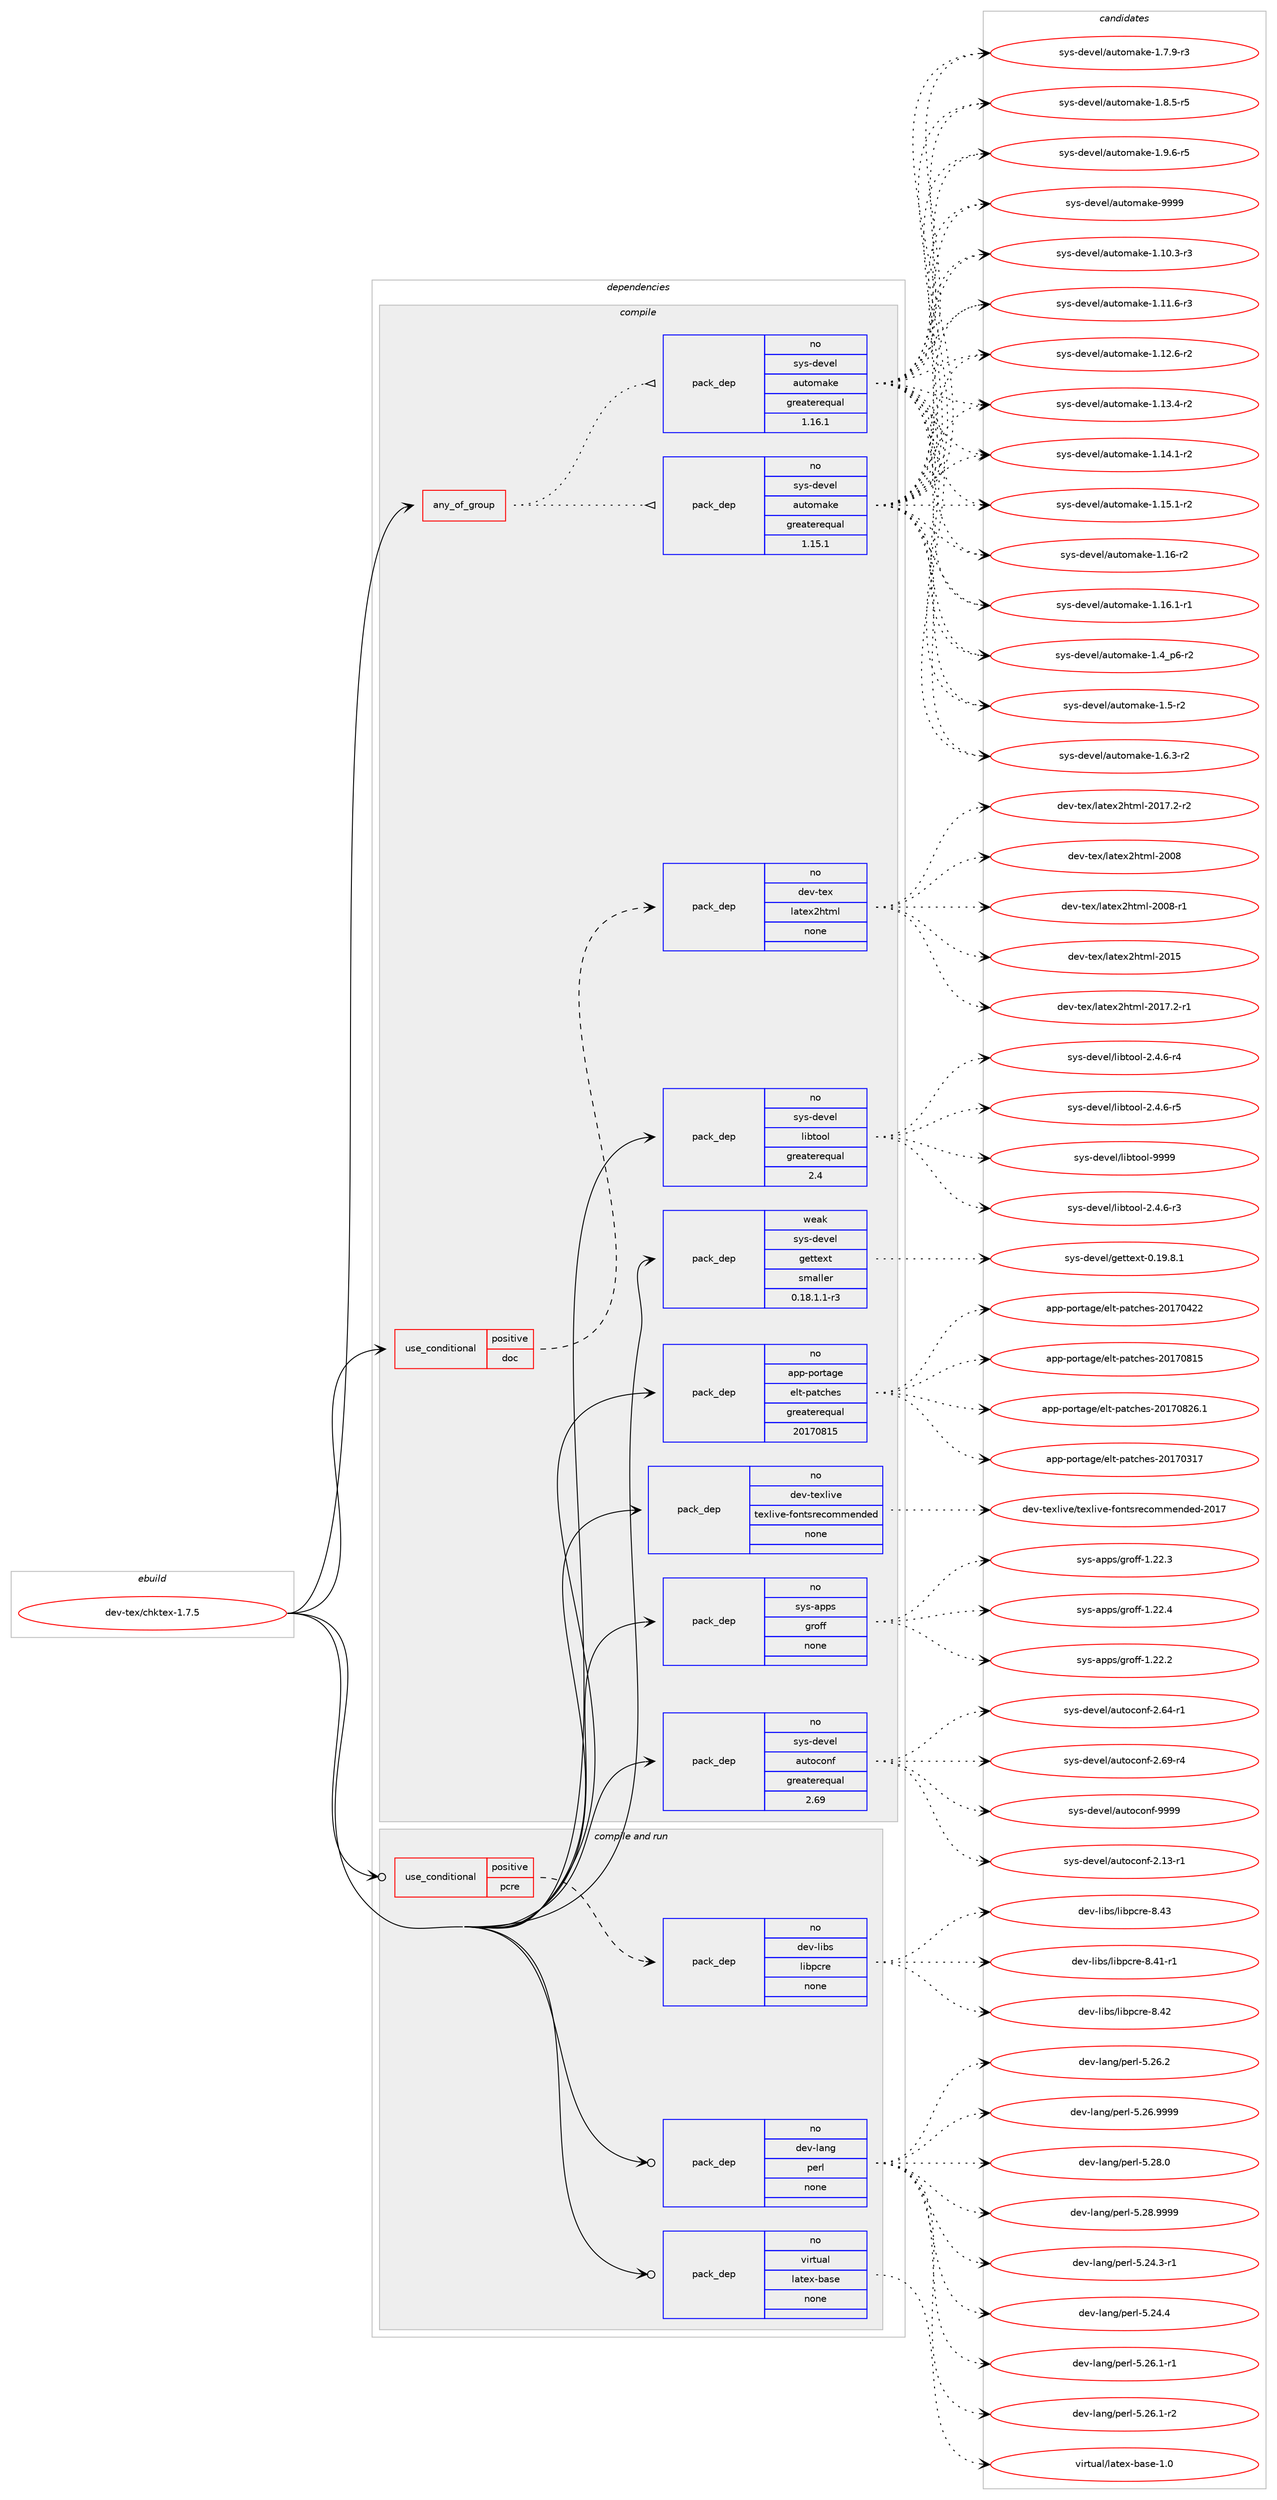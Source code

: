 digraph prolog {

# *************
# Graph options
# *************

newrank=true;
concentrate=true;
compound=true;
graph [rankdir=LR,fontname=Helvetica,fontsize=10,ranksep=1.5];#, ranksep=2.5, nodesep=0.2];
edge  [arrowhead=vee];
node  [fontname=Helvetica,fontsize=10];

# **********
# The ebuild
# **********

subgraph cluster_leftcol {
color=gray;
rank=same;
label=<<i>ebuild</i>>;
id [label="dev-tex/chktex-1.7.5", color=red, width=4, href="../dev-tex/chktex-1.7.5.svg"];
}

# ****************
# The dependencies
# ****************

subgraph cluster_midcol {
color=gray;
label=<<i>dependencies</i>>;
subgraph cluster_compile {
fillcolor="#eeeeee";
style=filled;
label=<<i>compile</i>>;
subgraph any22984 {
dependency1539447 [label=<<TABLE BORDER="0" CELLBORDER="1" CELLSPACING="0" CELLPADDING="4"><TR><TD CELLPADDING="10">any_of_group</TD></TR></TABLE>>, shape=none, color=red];subgraph pack1092878 {
dependency1539448 [label=<<TABLE BORDER="0" CELLBORDER="1" CELLSPACING="0" CELLPADDING="4" WIDTH="220"><TR><TD ROWSPAN="6" CELLPADDING="30">pack_dep</TD></TR><TR><TD WIDTH="110">no</TD></TR><TR><TD>sys-devel</TD></TR><TR><TD>automake</TD></TR><TR><TD>greaterequal</TD></TR><TR><TD>1.16.1</TD></TR></TABLE>>, shape=none, color=blue];
}
dependency1539447:e -> dependency1539448:w [weight=20,style="dotted",arrowhead="oinv"];
subgraph pack1092879 {
dependency1539449 [label=<<TABLE BORDER="0" CELLBORDER="1" CELLSPACING="0" CELLPADDING="4" WIDTH="220"><TR><TD ROWSPAN="6" CELLPADDING="30">pack_dep</TD></TR><TR><TD WIDTH="110">no</TD></TR><TR><TD>sys-devel</TD></TR><TR><TD>automake</TD></TR><TR><TD>greaterequal</TD></TR><TR><TD>1.15.1</TD></TR></TABLE>>, shape=none, color=blue];
}
dependency1539447:e -> dependency1539449:w [weight=20,style="dotted",arrowhead="oinv"];
}
id:e -> dependency1539447:w [weight=20,style="solid",arrowhead="vee"];
subgraph cond422996 {
dependency1539450 [label=<<TABLE BORDER="0" CELLBORDER="1" CELLSPACING="0" CELLPADDING="4"><TR><TD ROWSPAN="3" CELLPADDING="10">use_conditional</TD></TR><TR><TD>positive</TD></TR><TR><TD>doc</TD></TR></TABLE>>, shape=none, color=red];
subgraph pack1092880 {
dependency1539451 [label=<<TABLE BORDER="0" CELLBORDER="1" CELLSPACING="0" CELLPADDING="4" WIDTH="220"><TR><TD ROWSPAN="6" CELLPADDING="30">pack_dep</TD></TR><TR><TD WIDTH="110">no</TD></TR><TR><TD>dev-tex</TD></TR><TR><TD>latex2html</TD></TR><TR><TD>none</TD></TR><TR><TD></TD></TR></TABLE>>, shape=none, color=blue];
}
dependency1539450:e -> dependency1539451:w [weight=20,style="dashed",arrowhead="vee"];
}
id:e -> dependency1539450:w [weight=20,style="solid",arrowhead="vee"];
subgraph pack1092881 {
dependency1539452 [label=<<TABLE BORDER="0" CELLBORDER="1" CELLSPACING="0" CELLPADDING="4" WIDTH="220"><TR><TD ROWSPAN="6" CELLPADDING="30">pack_dep</TD></TR><TR><TD WIDTH="110">no</TD></TR><TR><TD>app-portage</TD></TR><TR><TD>elt-patches</TD></TR><TR><TD>greaterequal</TD></TR><TR><TD>20170815</TD></TR></TABLE>>, shape=none, color=blue];
}
id:e -> dependency1539452:w [weight=20,style="solid",arrowhead="vee"];
subgraph pack1092882 {
dependency1539453 [label=<<TABLE BORDER="0" CELLBORDER="1" CELLSPACING="0" CELLPADDING="4" WIDTH="220"><TR><TD ROWSPAN="6" CELLPADDING="30">pack_dep</TD></TR><TR><TD WIDTH="110">no</TD></TR><TR><TD>dev-texlive</TD></TR><TR><TD>texlive-fontsrecommended</TD></TR><TR><TD>none</TD></TR><TR><TD></TD></TR></TABLE>>, shape=none, color=blue];
}
id:e -> dependency1539453:w [weight=20,style="solid",arrowhead="vee"];
subgraph pack1092883 {
dependency1539454 [label=<<TABLE BORDER="0" CELLBORDER="1" CELLSPACING="0" CELLPADDING="4" WIDTH="220"><TR><TD ROWSPAN="6" CELLPADDING="30">pack_dep</TD></TR><TR><TD WIDTH="110">no</TD></TR><TR><TD>sys-apps</TD></TR><TR><TD>groff</TD></TR><TR><TD>none</TD></TR><TR><TD></TD></TR></TABLE>>, shape=none, color=blue];
}
id:e -> dependency1539454:w [weight=20,style="solid",arrowhead="vee"];
subgraph pack1092884 {
dependency1539455 [label=<<TABLE BORDER="0" CELLBORDER="1" CELLSPACING="0" CELLPADDING="4" WIDTH="220"><TR><TD ROWSPAN="6" CELLPADDING="30">pack_dep</TD></TR><TR><TD WIDTH="110">no</TD></TR><TR><TD>sys-devel</TD></TR><TR><TD>autoconf</TD></TR><TR><TD>greaterequal</TD></TR><TR><TD>2.69</TD></TR></TABLE>>, shape=none, color=blue];
}
id:e -> dependency1539455:w [weight=20,style="solid",arrowhead="vee"];
subgraph pack1092885 {
dependency1539456 [label=<<TABLE BORDER="0" CELLBORDER="1" CELLSPACING="0" CELLPADDING="4" WIDTH="220"><TR><TD ROWSPAN="6" CELLPADDING="30">pack_dep</TD></TR><TR><TD WIDTH="110">no</TD></TR><TR><TD>sys-devel</TD></TR><TR><TD>libtool</TD></TR><TR><TD>greaterequal</TD></TR><TR><TD>2.4</TD></TR></TABLE>>, shape=none, color=blue];
}
id:e -> dependency1539456:w [weight=20,style="solid",arrowhead="vee"];
subgraph pack1092886 {
dependency1539457 [label=<<TABLE BORDER="0" CELLBORDER="1" CELLSPACING="0" CELLPADDING="4" WIDTH="220"><TR><TD ROWSPAN="6" CELLPADDING="30">pack_dep</TD></TR><TR><TD WIDTH="110">weak</TD></TR><TR><TD>sys-devel</TD></TR><TR><TD>gettext</TD></TR><TR><TD>smaller</TD></TR><TR><TD>0.18.1.1-r3</TD></TR></TABLE>>, shape=none, color=blue];
}
id:e -> dependency1539457:w [weight=20,style="solid",arrowhead="vee"];
}
subgraph cluster_compileandrun {
fillcolor="#eeeeee";
style=filled;
label=<<i>compile and run</i>>;
subgraph cond422997 {
dependency1539458 [label=<<TABLE BORDER="0" CELLBORDER="1" CELLSPACING="0" CELLPADDING="4"><TR><TD ROWSPAN="3" CELLPADDING="10">use_conditional</TD></TR><TR><TD>positive</TD></TR><TR><TD>pcre</TD></TR></TABLE>>, shape=none, color=red];
subgraph pack1092887 {
dependency1539459 [label=<<TABLE BORDER="0" CELLBORDER="1" CELLSPACING="0" CELLPADDING="4" WIDTH="220"><TR><TD ROWSPAN="6" CELLPADDING="30">pack_dep</TD></TR><TR><TD WIDTH="110">no</TD></TR><TR><TD>dev-libs</TD></TR><TR><TD>libpcre</TD></TR><TR><TD>none</TD></TR><TR><TD></TD></TR></TABLE>>, shape=none, color=blue];
}
dependency1539458:e -> dependency1539459:w [weight=20,style="dashed",arrowhead="vee"];
}
id:e -> dependency1539458:w [weight=20,style="solid",arrowhead="odotvee"];
subgraph pack1092888 {
dependency1539460 [label=<<TABLE BORDER="0" CELLBORDER="1" CELLSPACING="0" CELLPADDING="4" WIDTH="220"><TR><TD ROWSPAN="6" CELLPADDING="30">pack_dep</TD></TR><TR><TD WIDTH="110">no</TD></TR><TR><TD>dev-lang</TD></TR><TR><TD>perl</TD></TR><TR><TD>none</TD></TR><TR><TD></TD></TR></TABLE>>, shape=none, color=blue];
}
id:e -> dependency1539460:w [weight=20,style="solid",arrowhead="odotvee"];
subgraph pack1092889 {
dependency1539461 [label=<<TABLE BORDER="0" CELLBORDER="1" CELLSPACING="0" CELLPADDING="4" WIDTH="220"><TR><TD ROWSPAN="6" CELLPADDING="30">pack_dep</TD></TR><TR><TD WIDTH="110">no</TD></TR><TR><TD>virtual</TD></TR><TR><TD>latex-base</TD></TR><TR><TD>none</TD></TR><TR><TD></TD></TR></TABLE>>, shape=none, color=blue];
}
id:e -> dependency1539461:w [weight=20,style="solid",arrowhead="odotvee"];
}
subgraph cluster_run {
fillcolor="#eeeeee";
style=filled;
label=<<i>run</i>>;
}
}

# **************
# The candidates
# **************

subgraph cluster_choices {
rank=same;
color=gray;
label=<<i>candidates</i>>;

subgraph choice1092878 {
color=black;
nodesep=1;
choice11512111545100101118101108479711711611110997107101454946494846514511451 [label="sys-devel/automake-1.10.3-r3", color=red, width=4,href="../sys-devel/automake-1.10.3-r3.svg"];
choice11512111545100101118101108479711711611110997107101454946494946544511451 [label="sys-devel/automake-1.11.6-r3", color=red, width=4,href="../sys-devel/automake-1.11.6-r3.svg"];
choice11512111545100101118101108479711711611110997107101454946495046544511450 [label="sys-devel/automake-1.12.6-r2", color=red, width=4,href="../sys-devel/automake-1.12.6-r2.svg"];
choice11512111545100101118101108479711711611110997107101454946495146524511450 [label="sys-devel/automake-1.13.4-r2", color=red, width=4,href="../sys-devel/automake-1.13.4-r2.svg"];
choice11512111545100101118101108479711711611110997107101454946495246494511450 [label="sys-devel/automake-1.14.1-r2", color=red, width=4,href="../sys-devel/automake-1.14.1-r2.svg"];
choice11512111545100101118101108479711711611110997107101454946495346494511450 [label="sys-devel/automake-1.15.1-r2", color=red, width=4,href="../sys-devel/automake-1.15.1-r2.svg"];
choice1151211154510010111810110847971171161111099710710145494649544511450 [label="sys-devel/automake-1.16-r2", color=red, width=4,href="../sys-devel/automake-1.16-r2.svg"];
choice11512111545100101118101108479711711611110997107101454946495446494511449 [label="sys-devel/automake-1.16.1-r1", color=red, width=4,href="../sys-devel/automake-1.16.1-r1.svg"];
choice115121115451001011181011084797117116111109971071014549465295112544511450 [label="sys-devel/automake-1.4_p6-r2", color=red, width=4,href="../sys-devel/automake-1.4_p6-r2.svg"];
choice11512111545100101118101108479711711611110997107101454946534511450 [label="sys-devel/automake-1.5-r2", color=red, width=4,href="../sys-devel/automake-1.5-r2.svg"];
choice115121115451001011181011084797117116111109971071014549465446514511450 [label="sys-devel/automake-1.6.3-r2", color=red, width=4,href="../sys-devel/automake-1.6.3-r2.svg"];
choice115121115451001011181011084797117116111109971071014549465546574511451 [label="sys-devel/automake-1.7.9-r3", color=red, width=4,href="../sys-devel/automake-1.7.9-r3.svg"];
choice115121115451001011181011084797117116111109971071014549465646534511453 [label="sys-devel/automake-1.8.5-r5", color=red, width=4,href="../sys-devel/automake-1.8.5-r5.svg"];
choice115121115451001011181011084797117116111109971071014549465746544511453 [label="sys-devel/automake-1.9.6-r5", color=red, width=4,href="../sys-devel/automake-1.9.6-r5.svg"];
choice115121115451001011181011084797117116111109971071014557575757 [label="sys-devel/automake-9999", color=red, width=4,href="../sys-devel/automake-9999.svg"];
dependency1539448:e -> choice11512111545100101118101108479711711611110997107101454946494846514511451:w [style=dotted,weight="100"];
dependency1539448:e -> choice11512111545100101118101108479711711611110997107101454946494946544511451:w [style=dotted,weight="100"];
dependency1539448:e -> choice11512111545100101118101108479711711611110997107101454946495046544511450:w [style=dotted,weight="100"];
dependency1539448:e -> choice11512111545100101118101108479711711611110997107101454946495146524511450:w [style=dotted,weight="100"];
dependency1539448:e -> choice11512111545100101118101108479711711611110997107101454946495246494511450:w [style=dotted,weight="100"];
dependency1539448:e -> choice11512111545100101118101108479711711611110997107101454946495346494511450:w [style=dotted,weight="100"];
dependency1539448:e -> choice1151211154510010111810110847971171161111099710710145494649544511450:w [style=dotted,weight="100"];
dependency1539448:e -> choice11512111545100101118101108479711711611110997107101454946495446494511449:w [style=dotted,weight="100"];
dependency1539448:e -> choice115121115451001011181011084797117116111109971071014549465295112544511450:w [style=dotted,weight="100"];
dependency1539448:e -> choice11512111545100101118101108479711711611110997107101454946534511450:w [style=dotted,weight="100"];
dependency1539448:e -> choice115121115451001011181011084797117116111109971071014549465446514511450:w [style=dotted,weight="100"];
dependency1539448:e -> choice115121115451001011181011084797117116111109971071014549465546574511451:w [style=dotted,weight="100"];
dependency1539448:e -> choice115121115451001011181011084797117116111109971071014549465646534511453:w [style=dotted,weight="100"];
dependency1539448:e -> choice115121115451001011181011084797117116111109971071014549465746544511453:w [style=dotted,weight="100"];
dependency1539448:e -> choice115121115451001011181011084797117116111109971071014557575757:w [style=dotted,weight="100"];
}
subgraph choice1092879 {
color=black;
nodesep=1;
choice11512111545100101118101108479711711611110997107101454946494846514511451 [label="sys-devel/automake-1.10.3-r3", color=red, width=4,href="../sys-devel/automake-1.10.3-r3.svg"];
choice11512111545100101118101108479711711611110997107101454946494946544511451 [label="sys-devel/automake-1.11.6-r3", color=red, width=4,href="../sys-devel/automake-1.11.6-r3.svg"];
choice11512111545100101118101108479711711611110997107101454946495046544511450 [label="sys-devel/automake-1.12.6-r2", color=red, width=4,href="../sys-devel/automake-1.12.6-r2.svg"];
choice11512111545100101118101108479711711611110997107101454946495146524511450 [label="sys-devel/automake-1.13.4-r2", color=red, width=4,href="../sys-devel/automake-1.13.4-r2.svg"];
choice11512111545100101118101108479711711611110997107101454946495246494511450 [label="sys-devel/automake-1.14.1-r2", color=red, width=4,href="../sys-devel/automake-1.14.1-r2.svg"];
choice11512111545100101118101108479711711611110997107101454946495346494511450 [label="sys-devel/automake-1.15.1-r2", color=red, width=4,href="../sys-devel/automake-1.15.1-r2.svg"];
choice1151211154510010111810110847971171161111099710710145494649544511450 [label="sys-devel/automake-1.16-r2", color=red, width=4,href="../sys-devel/automake-1.16-r2.svg"];
choice11512111545100101118101108479711711611110997107101454946495446494511449 [label="sys-devel/automake-1.16.1-r1", color=red, width=4,href="../sys-devel/automake-1.16.1-r1.svg"];
choice115121115451001011181011084797117116111109971071014549465295112544511450 [label="sys-devel/automake-1.4_p6-r2", color=red, width=4,href="../sys-devel/automake-1.4_p6-r2.svg"];
choice11512111545100101118101108479711711611110997107101454946534511450 [label="sys-devel/automake-1.5-r2", color=red, width=4,href="../sys-devel/automake-1.5-r2.svg"];
choice115121115451001011181011084797117116111109971071014549465446514511450 [label="sys-devel/automake-1.6.3-r2", color=red, width=4,href="../sys-devel/automake-1.6.3-r2.svg"];
choice115121115451001011181011084797117116111109971071014549465546574511451 [label="sys-devel/automake-1.7.9-r3", color=red, width=4,href="../sys-devel/automake-1.7.9-r3.svg"];
choice115121115451001011181011084797117116111109971071014549465646534511453 [label="sys-devel/automake-1.8.5-r5", color=red, width=4,href="../sys-devel/automake-1.8.5-r5.svg"];
choice115121115451001011181011084797117116111109971071014549465746544511453 [label="sys-devel/automake-1.9.6-r5", color=red, width=4,href="../sys-devel/automake-1.9.6-r5.svg"];
choice115121115451001011181011084797117116111109971071014557575757 [label="sys-devel/automake-9999", color=red, width=4,href="../sys-devel/automake-9999.svg"];
dependency1539449:e -> choice11512111545100101118101108479711711611110997107101454946494846514511451:w [style=dotted,weight="100"];
dependency1539449:e -> choice11512111545100101118101108479711711611110997107101454946494946544511451:w [style=dotted,weight="100"];
dependency1539449:e -> choice11512111545100101118101108479711711611110997107101454946495046544511450:w [style=dotted,weight="100"];
dependency1539449:e -> choice11512111545100101118101108479711711611110997107101454946495146524511450:w [style=dotted,weight="100"];
dependency1539449:e -> choice11512111545100101118101108479711711611110997107101454946495246494511450:w [style=dotted,weight="100"];
dependency1539449:e -> choice11512111545100101118101108479711711611110997107101454946495346494511450:w [style=dotted,weight="100"];
dependency1539449:e -> choice1151211154510010111810110847971171161111099710710145494649544511450:w [style=dotted,weight="100"];
dependency1539449:e -> choice11512111545100101118101108479711711611110997107101454946495446494511449:w [style=dotted,weight="100"];
dependency1539449:e -> choice115121115451001011181011084797117116111109971071014549465295112544511450:w [style=dotted,weight="100"];
dependency1539449:e -> choice11512111545100101118101108479711711611110997107101454946534511450:w [style=dotted,weight="100"];
dependency1539449:e -> choice115121115451001011181011084797117116111109971071014549465446514511450:w [style=dotted,weight="100"];
dependency1539449:e -> choice115121115451001011181011084797117116111109971071014549465546574511451:w [style=dotted,weight="100"];
dependency1539449:e -> choice115121115451001011181011084797117116111109971071014549465646534511453:w [style=dotted,weight="100"];
dependency1539449:e -> choice115121115451001011181011084797117116111109971071014549465746544511453:w [style=dotted,weight="100"];
dependency1539449:e -> choice115121115451001011181011084797117116111109971071014557575757:w [style=dotted,weight="100"];
}
subgraph choice1092880 {
color=black;
nodesep=1;
choice100101118451161011204710897116101120501041161091084550484856 [label="dev-tex/latex2html-2008", color=red, width=4,href="../dev-tex/latex2html-2008.svg"];
choice1001011184511610112047108971161011205010411610910845504848564511449 [label="dev-tex/latex2html-2008-r1", color=red, width=4,href="../dev-tex/latex2html-2008-r1.svg"];
choice100101118451161011204710897116101120501041161091084550484953 [label="dev-tex/latex2html-2015", color=red, width=4,href="../dev-tex/latex2html-2015.svg"];
choice10010111845116101120471089711610112050104116109108455048495546504511449 [label="dev-tex/latex2html-2017.2-r1", color=red, width=4,href="../dev-tex/latex2html-2017.2-r1.svg"];
choice10010111845116101120471089711610112050104116109108455048495546504511450 [label="dev-tex/latex2html-2017.2-r2", color=red, width=4,href="../dev-tex/latex2html-2017.2-r2.svg"];
dependency1539451:e -> choice100101118451161011204710897116101120501041161091084550484856:w [style=dotted,weight="100"];
dependency1539451:e -> choice1001011184511610112047108971161011205010411610910845504848564511449:w [style=dotted,weight="100"];
dependency1539451:e -> choice100101118451161011204710897116101120501041161091084550484953:w [style=dotted,weight="100"];
dependency1539451:e -> choice10010111845116101120471089711610112050104116109108455048495546504511449:w [style=dotted,weight="100"];
dependency1539451:e -> choice10010111845116101120471089711610112050104116109108455048495546504511450:w [style=dotted,weight="100"];
}
subgraph choice1092881 {
color=black;
nodesep=1;
choice97112112451121111141169710310147101108116451129711699104101115455048495548514955 [label="app-portage/elt-patches-20170317", color=red, width=4,href="../app-portage/elt-patches-20170317.svg"];
choice97112112451121111141169710310147101108116451129711699104101115455048495548525050 [label="app-portage/elt-patches-20170422", color=red, width=4,href="../app-portage/elt-patches-20170422.svg"];
choice97112112451121111141169710310147101108116451129711699104101115455048495548564953 [label="app-portage/elt-patches-20170815", color=red, width=4,href="../app-portage/elt-patches-20170815.svg"];
choice971121124511211111411697103101471011081164511297116991041011154550484955485650544649 [label="app-portage/elt-patches-20170826.1", color=red, width=4,href="../app-portage/elt-patches-20170826.1.svg"];
dependency1539452:e -> choice97112112451121111141169710310147101108116451129711699104101115455048495548514955:w [style=dotted,weight="100"];
dependency1539452:e -> choice97112112451121111141169710310147101108116451129711699104101115455048495548525050:w [style=dotted,weight="100"];
dependency1539452:e -> choice97112112451121111141169710310147101108116451129711699104101115455048495548564953:w [style=dotted,weight="100"];
dependency1539452:e -> choice971121124511211111411697103101471011081164511297116991041011154550484955485650544649:w [style=dotted,weight="100"];
}
subgraph choice1092882 {
color=black;
nodesep=1;
choice100101118451161011201081051181014711610112010810511810145102111110116115114101991111091091011101001011004550484955 [label="dev-texlive/texlive-fontsrecommended-2017", color=red, width=4,href="../dev-texlive/texlive-fontsrecommended-2017.svg"];
dependency1539453:e -> choice100101118451161011201081051181014711610112010810511810145102111110116115114101991111091091011101001011004550484955:w [style=dotted,weight="100"];
}
subgraph choice1092883 {
color=black;
nodesep=1;
choice11512111545971121121154710311411110210245494650504650 [label="sys-apps/groff-1.22.2", color=red, width=4,href="../sys-apps/groff-1.22.2.svg"];
choice11512111545971121121154710311411110210245494650504651 [label="sys-apps/groff-1.22.3", color=red, width=4,href="../sys-apps/groff-1.22.3.svg"];
choice11512111545971121121154710311411110210245494650504652 [label="sys-apps/groff-1.22.4", color=red, width=4,href="../sys-apps/groff-1.22.4.svg"];
dependency1539454:e -> choice11512111545971121121154710311411110210245494650504650:w [style=dotted,weight="100"];
dependency1539454:e -> choice11512111545971121121154710311411110210245494650504651:w [style=dotted,weight="100"];
dependency1539454:e -> choice11512111545971121121154710311411110210245494650504652:w [style=dotted,weight="100"];
}
subgraph choice1092884 {
color=black;
nodesep=1;
choice1151211154510010111810110847971171161119911111010245504649514511449 [label="sys-devel/autoconf-2.13-r1", color=red, width=4,href="../sys-devel/autoconf-2.13-r1.svg"];
choice1151211154510010111810110847971171161119911111010245504654524511449 [label="sys-devel/autoconf-2.64-r1", color=red, width=4,href="../sys-devel/autoconf-2.64-r1.svg"];
choice1151211154510010111810110847971171161119911111010245504654574511452 [label="sys-devel/autoconf-2.69-r4", color=red, width=4,href="../sys-devel/autoconf-2.69-r4.svg"];
choice115121115451001011181011084797117116111991111101024557575757 [label="sys-devel/autoconf-9999", color=red, width=4,href="../sys-devel/autoconf-9999.svg"];
dependency1539455:e -> choice1151211154510010111810110847971171161119911111010245504649514511449:w [style=dotted,weight="100"];
dependency1539455:e -> choice1151211154510010111810110847971171161119911111010245504654524511449:w [style=dotted,weight="100"];
dependency1539455:e -> choice1151211154510010111810110847971171161119911111010245504654574511452:w [style=dotted,weight="100"];
dependency1539455:e -> choice115121115451001011181011084797117116111991111101024557575757:w [style=dotted,weight="100"];
}
subgraph choice1092885 {
color=black;
nodesep=1;
choice1151211154510010111810110847108105981161111111084550465246544511451 [label="sys-devel/libtool-2.4.6-r3", color=red, width=4,href="../sys-devel/libtool-2.4.6-r3.svg"];
choice1151211154510010111810110847108105981161111111084550465246544511452 [label="sys-devel/libtool-2.4.6-r4", color=red, width=4,href="../sys-devel/libtool-2.4.6-r4.svg"];
choice1151211154510010111810110847108105981161111111084550465246544511453 [label="sys-devel/libtool-2.4.6-r5", color=red, width=4,href="../sys-devel/libtool-2.4.6-r5.svg"];
choice1151211154510010111810110847108105981161111111084557575757 [label="sys-devel/libtool-9999", color=red, width=4,href="../sys-devel/libtool-9999.svg"];
dependency1539456:e -> choice1151211154510010111810110847108105981161111111084550465246544511451:w [style=dotted,weight="100"];
dependency1539456:e -> choice1151211154510010111810110847108105981161111111084550465246544511452:w [style=dotted,weight="100"];
dependency1539456:e -> choice1151211154510010111810110847108105981161111111084550465246544511453:w [style=dotted,weight="100"];
dependency1539456:e -> choice1151211154510010111810110847108105981161111111084557575757:w [style=dotted,weight="100"];
}
subgraph choice1092886 {
color=black;
nodesep=1;
choice1151211154510010111810110847103101116116101120116454846495746564649 [label="sys-devel/gettext-0.19.8.1", color=red, width=4,href="../sys-devel/gettext-0.19.8.1.svg"];
dependency1539457:e -> choice1151211154510010111810110847103101116116101120116454846495746564649:w [style=dotted,weight="100"];
}
subgraph choice1092887 {
color=black;
nodesep=1;
choice100101118451081059811547108105981129911410145564652494511449 [label="dev-libs/libpcre-8.41-r1", color=red, width=4,href="../dev-libs/libpcre-8.41-r1.svg"];
choice10010111845108105981154710810598112991141014556465250 [label="dev-libs/libpcre-8.42", color=red, width=4,href="../dev-libs/libpcre-8.42.svg"];
choice10010111845108105981154710810598112991141014556465251 [label="dev-libs/libpcre-8.43", color=red, width=4,href="../dev-libs/libpcre-8.43.svg"];
dependency1539459:e -> choice100101118451081059811547108105981129911410145564652494511449:w [style=dotted,weight="100"];
dependency1539459:e -> choice10010111845108105981154710810598112991141014556465250:w [style=dotted,weight="100"];
dependency1539459:e -> choice10010111845108105981154710810598112991141014556465251:w [style=dotted,weight="100"];
}
subgraph choice1092888 {
color=black;
nodesep=1;
choice100101118451089711010347112101114108455346505246514511449 [label="dev-lang/perl-5.24.3-r1", color=red, width=4,href="../dev-lang/perl-5.24.3-r1.svg"];
choice10010111845108971101034711210111410845534650524652 [label="dev-lang/perl-5.24.4", color=red, width=4,href="../dev-lang/perl-5.24.4.svg"];
choice100101118451089711010347112101114108455346505446494511449 [label="dev-lang/perl-5.26.1-r1", color=red, width=4,href="../dev-lang/perl-5.26.1-r1.svg"];
choice100101118451089711010347112101114108455346505446494511450 [label="dev-lang/perl-5.26.1-r2", color=red, width=4,href="../dev-lang/perl-5.26.1-r2.svg"];
choice10010111845108971101034711210111410845534650544650 [label="dev-lang/perl-5.26.2", color=red, width=4,href="../dev-lang/perl-5.26.2.svg"];
choice10010111845108971101034711210111410845534650544657575757 [label="dev-lang/perl-5.26.9999", color=red, width=4,href="../dev-lang/perl-5.26.9999.svg"];
choice10010111845108971101034711210111410845534650564648 [label="dev-lang/perl-5.28.0", color=red, width=4,href="../dev-lang/perl-5.28.0.svg"];
choice10010111845108971101034711210111410845534650564657575757 [label="dev-lang/perl-5.28.9999", color=red, width=4,href="../dev-lang/perl-5.28.9999.svg"];
dependency1539460:e -> choice100101118451089711010347112101114108455346505246514511449:w [style=dotted,weight="100"];
dependency1539460:e -> choice10010111845108971101034711210111410845534650524652:w [style=dotted,weight="100"];
dependency1539460:e -> choice100101118451089711010347112101114108455346505446494511449:w [style=dotted,weight="100"];
dependency1539460:e -> choice100101118451089711010347112101114108455346505446494511450:w [style=dotted,weight="100"];
dependency1539460:e -> choice10010111845108971101034711210111410845534650544650:w [style=dotted,weight="100"];
dependency1539460:e -> choice10010111845108971101034711210111410845534650544657575757:w [style=dotted,weight="100"];
dependency1539460:e -> choice10010111845108971101034711210111410845534650564648:w [style=dotted,weight="100"];
dependency1539460:e -> choice10010111845108971101034711210111410845534650564657575757:w [style=dotted,weight="100"];
}
subgraph choice1092889 {
color=black;
nodesep=1;
choice11810511411611797108471089711610112045989711510145494648 [label="virtual/latex-base-1.0", color=red, width=4,href="../virtual/latex-base-1.0.svg"];
dependency1539461:e -> choice11810511411611797108471089711610112045989711510145494648:w [style=dotted,weight="100"];
}
}

}
